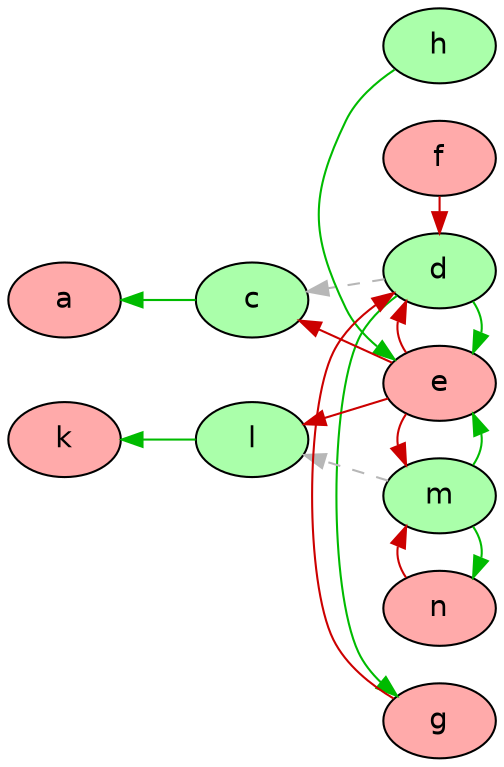 digraph G {
  rankdir="LR"
  node [shape=oval style=filled fontname=Helvetica fontsize=14]
  node [fillcolor="#AAFFAA" fontcolor="#000000"] c l d m h;
  node [fillcolor="#FFAAAA" fontcolor="#000000"] a k e f g n;
  edge [dir=forward, color="#00BB00", style="solid"]
        "c" -> "a";
        "l" -> "k";
        "d" -> "e";
        "m" -> "e";
        "d" -> "g";
        "h" -> "e";
        "m" -> "n";
  edge [dir=forward, color="#b7b7b7", style="dashed"]
        "d" -> "c";
        "m" -> "l";
  edge [dir=forward, color="#CC0000", style="solid"]
        "e" -> "c";
        "e" -> "l";
        "e" -> "d";
        "e" -> "m";
        "f" -> "d";
        "g" -> "d";
        "n" -> "m";

  {rank = min; a; k}
  {rank = same; c; l}
  {rank = max; d; e; m; f; g; h; n}
}